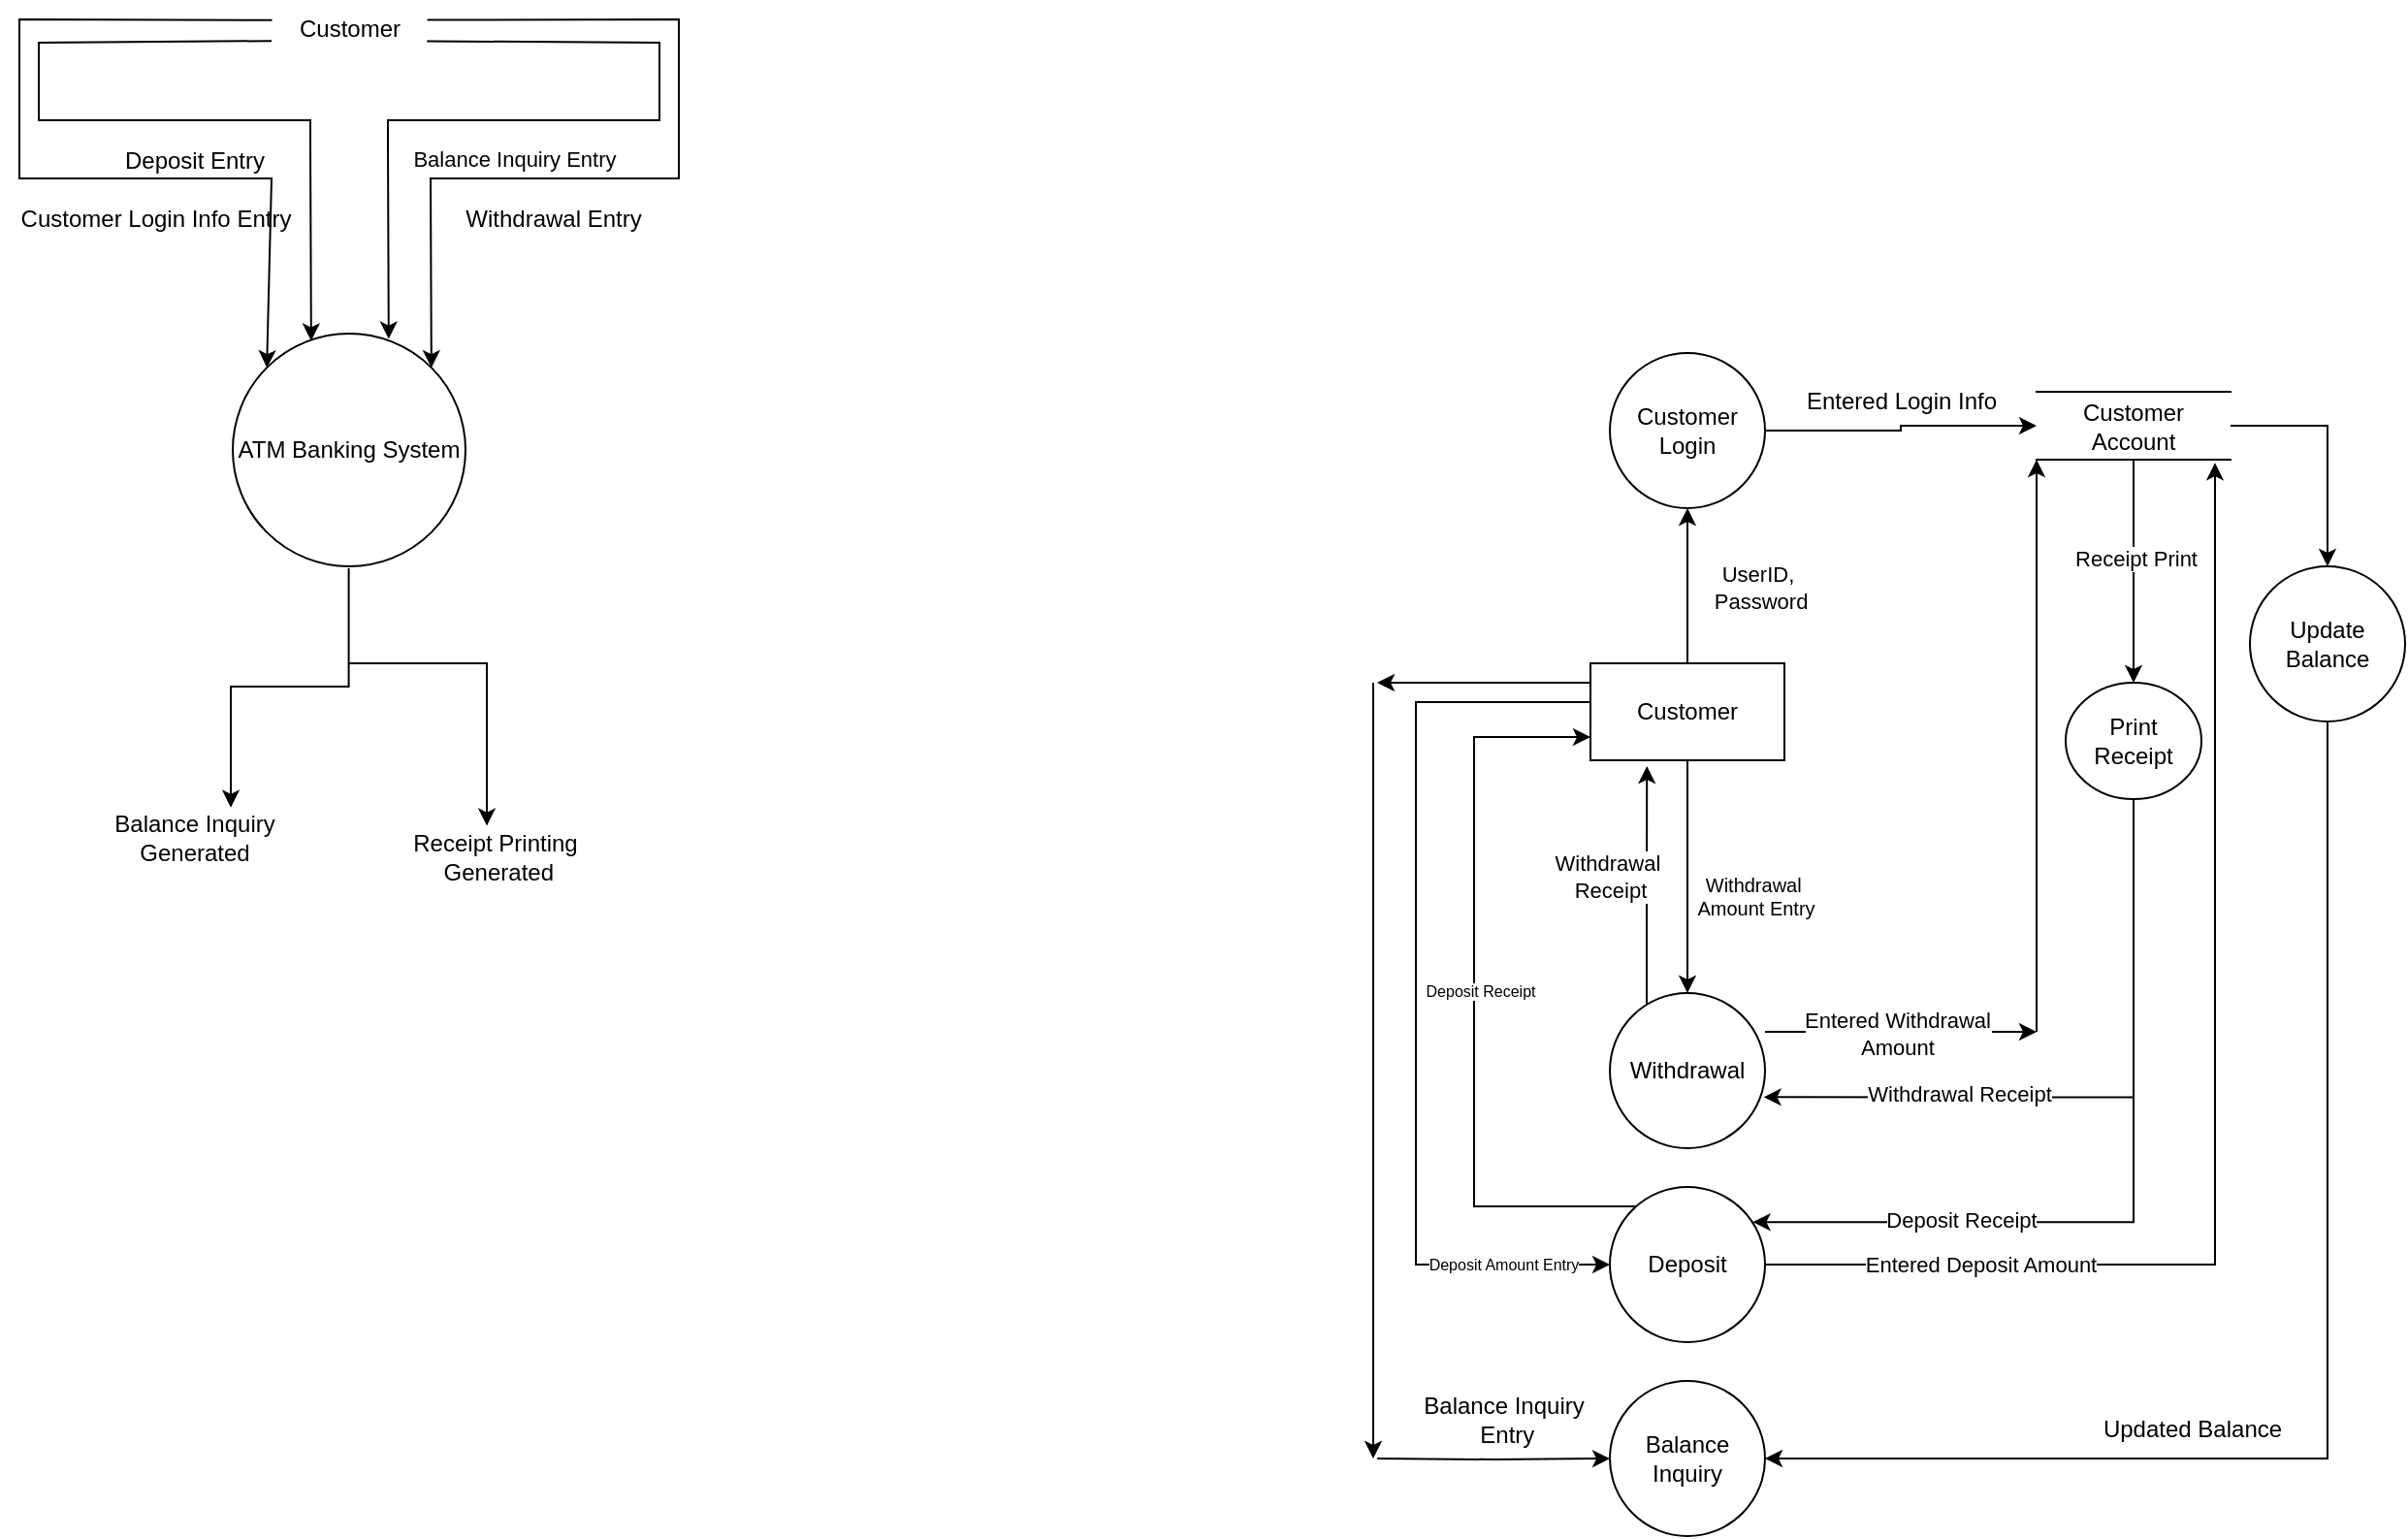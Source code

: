 <mxfile version="28.2.3">
  <diagram name="Page-1" id="qvTr1vF118DOHinBbYNL">
    <mxGraphModel dx="820" dy="485" grid="1" gridSize="10" guides="1" tooltips="1" connect="1" arrows="1" fold="1" page="1" pageScale="1" pageWidth="850" pageHeight="1100" math="0" shadow="0">
      <root>
        <mxCell id="0" />
        <mxCell id="1" parent="0" />
        <mxCell id="keLqlVbvUYa2Wpqa0oZm-11" style="edgeStyle=orthogonalEdgeStyle;rounded=0;orthogonalLoop=1;jettySize=auto;html=1;entryX=0.459;entryY=0.01;entryDx=0;entryDy=0;entryPerimeter=0;" edge="1" parent="1">
          <mxGeometry relative="1" as="geometry">
            <mxPoint x="531.65" y="493.8" as="targetPoint" />
            <mxPoint x="460" y="410" as="sourcePoint" />
            <Array as="points">
              <mxPoint x="531" y="410" />
              <mxPoint x="531" y="494" />
            </Array>
          </mxGeometry>
        </mxCell>
        <mxCell id="fmIVvGYkrV_x8N7QvULs-1" value="ATM Banking System" style="shape=ellipse;html=1;dashed=0;whiteSpace=wrap;aspect=fixed;perimeter=ellipsePerimeter;" parent="1" vertex="1">
          <mxGeometry x="400" y="240" width="120" height="120" as="geometry" />
        </mxCell>
        <mxCell id="keLqlVbvUYa2Wpqa0oZm-3" value="" style="endArrow=classic;html=1;rounded=0;entryX=0;entryY=0;entryDx=0;entryDy=0;exitX=0.003;exitY=0.345;exitDx=0;exitDy=0;exitPerimeter=0;" edge="1" parent="1" source="keLqlVbvUYa2Wpqa0oZm-21" target="fmIVvGYkrV_x8N7QvULs-1">
          <mxGeometry width="50" height="50" relative="1" as="geometry">
            <mxPoint x="420" y="79" as="sourcePoint" />
            <mxPoint x="400" y="170" as="targetPoint" />
            <Array as="points">
              <mxPoint x="290" y="78" />
              <mxPoint x="290" y="160" />
              <mxPoint x="420" y="160" />
            </Array>
          </mxGeometry>
        </mxCell>
        <mxCell id="keLqlVbvUYa2Wpqa0oZm-4" value="Customer Login Info Entry" style="text;html=1;align=center;verticalAlign=middle;resizable=0;points=[];autosize=1;strokeColor=none;fillColor=none;" vertex="1" parent="1">
          <mxGeometry x="280" y="166" width="160" height="30" as="geometry" />
        </mxCell>
        <mxCell id="keLqlVbvUYa2Wpqa0oZm-5" value="" style="endArrow=classic;html=1;rounded=0;entryX=1;entryY=0;entryDx=0;entryDy=0;exitX=1.004;exitY=0.342;exitDx=0;exitDy=0;exitPerimeter=0;" edge="1" parent="1" source="keLqlVbvUYa2Wpqa0oZm-21" target="fmIVvGYkrV_x8N7QvULs-1">
          <mxGeometry width="50" height="50" relative="1" as="geometry">
            <mxPoint x="510.4" y="78.25" as="sourcePoint" />
            <mxPoint x="500" y="250" as="targetPoint" />
            <Array as="points">
              <mxPoint x="630" y="78" />
              <mxPoint x="630" y="160" />
              <mxPoint x="570" y="160" />
              <mxPoint x="502" y="160" />
            </Array>
          </mxGeometry>
        </mxCell>
        <mxCell id="keLqlVbvUYa2Wpqa0oZm-6" value="Withdrawal Entry" style="text;html=1;align=center;verticalAlign=middle;resizable=0;points=[];autosize=1;strokeColor=none;fillColor=none;" vertex="1" parent="1">
          <mxGeometry x="510" y="166" width="110" height="30" as="geometry" />
        </mxCell>
        <mxCell id="keLqlVbvUYa2Wpqa0oZm-7" value="" style="endArrow=classic;html=1;rounded=0;entryX=0.337;entryY=0.031;entryDx=0;entryDy=0;entryPerimeter=0;exitX=0;exitY=0.703;exitDx=0;exitDy=0;exitPerimeter=0;" edge="1" parent="1" source="keLqlVbvUYa2Wpqa0oZm-21" target="fmIVvGYkrV_x8N7QvULs-1">
          <mxGeometry width="50" height="50" relative="1" as="geometry">
            <mxPoint x="409.5" y="89.1" as="sourcePoint" />
            <mxPoint x="440" y="220" as="targetPoint" />
            <Array as="points">
              <mxPoint x="300" y="90" />
              <mxPoint x="300" y="130" />
              <mxPoint x="440" y="130" />
              <mxPoint x="440" y="142" />
            </Array>
          </mxGeometry>
        </mxCell>
        <mxCell id="keLqlVbvUYa2Wpqa0oZm-8" value="" style="endArrow=classic;html=1;rounded=0;entryX=0.67;entryY=0.023;entryDx=0;entryDy=0;entryPerimeter=0;exitX=1.002;exitY=0.707;exitDx=0;exitDy=0;exitPerimeter=0;" edge="1" parent="1" source="keLqlVbvUYa2Wpqa0oZm-21" target="fmIVvGYkrV_x8N7QvULs-1">
          <mxGeometry width="50" height="50" relative="1" as="geometry">
            <mxPoint x="510.3" y="88.85" as="sourcePoint" />
            <mxPoint x="480" y="240" as="targetPoint" />
            <Array as="points">
              <mxPoint x="620" y="90" />
              <mxPoint x="620" y="130" />
              <mxPoint x="480" y="130" />
              <mxPoint x="480" y="142" />
            </Array>
          </mxGeometry>
        </mxCell>
        <mxCell id="keLqlVbvUYa2Wpqa0oZm-9" value="Balance Inquiry Entry" style="edgeLabel;html=1;align=center;verticalAlign=middle;resizable=0;points=[];" vertex="1" connectable="0" parent="keLqlVbvUYa2Wpqa0oZm-8">
          <mxGeometry x="-0.522" y="-2" relative="1" as="geometry">
            <mxPoint x="-54" y="58" as="offset" />
          </mxGeometry>
        </mxCell>
        <mxCell id="keLqlVbvUYa2Wpqa0oZm-10" value="Deposit Entry" style="text;html=1;align=center;verticalAlign=middle;resizable=0;points=[];autosize=1;strokeColor=none;fillColor=none;" vertex="1" parent="1">
          <mxGeometry x="330" y="136" width="100" height="30" as="geometry" />
        </mxCell>
        <mxCell id="keLqlVbvUYa2Wpqa0oZm-12" value="Receipt Printing&lt;div&gt;&amp;nbsp;Generated&lt;/div&gt;" style="text;html=1;align=center;verticalAlign=middle;resizable=0;points=[];autosize=1;strokeColor=none;fillColor=none;" vertex="1" parent="1">
          <mxGeometry x="480" y="490" width="110" height="40" as="geometry" />
        </mxCell>
        <mxCell id="keLqlVbvUYa2Wpqa0oZm-13" style="edgeStyle=orthogonalEdgeStyle;rounded=0;orthogonalLoop=1;jettySize=auto;html=1;exitX=0.34;exitY=0.975;exitDx=0;exitDy=0;exitPerimeter=0;entryX=0.5;entryY=0.009;entryDx=0;entryDy=0;entryPerimeter=0;" edge="1" parent="1">
          <mxGeometry relative="1" as="geometry">
            <mxPoint x="399" y="484.36" as="targetPoint" />
            <mxPoint x="459.8" y="361" as="sourcePoint" />
            <Array as="points">
              <mxPoint x="460" y="422" />
              <mxPoint x="399" y="422" />
            </Array>
          </mxGeometry>
        </mxCell>
        <mxCell id="keLqlVbvUYa2Wpqa0oZm-16" value="Balance Inquiry&lt;div&gt;Generated&lt;/div&gt;" style="text;html=1;align=center;verticalAlign=middle;resizable=0;points=[];autosize=1;strokeColor=none;fillColor=none;" vertex="1" parent="1">
          <mxGeometry x="325" y="480" width="110" height="40" as="geometry" />
        </mxCell>
        <mxCell id="keLqlVbvUYa2Wpqa0oZm-23" value="" style="edgeStyle=orthogonalEdgeStyle;rounded=0;orthogonalLoop=1;jettySize=auto;html=1;" edge="1" parent="1" source="keLqlVbvUYa2Wpqa0oZm-19" target="keLqlVbvUYa2Wpqa0oZm-22">
          <mxGeometry relative="1" as="geometry" />
        </mxCell>
        <mxCell id="keLqlVbvUYa2Wpqa0oZm-24" value="UserID,&lt;div&gt;&amp;nbsp;Password&lt;/div&gt;" style="edgeLabel;html=1;align=center;verticalAlign=middle;resizable=0;points=[];" vertex="1" connectable="0" parent="keLqlVbvUYa2Wpqa0oZm-23">
          <mxGeometry x="0.016" y="-3" relative="1" as="geometry">
            <mxPoint x="33" y="1" as="offset" />
          </mxGeometry>
        </mxCell>
        <mxCell id="keLqlVbvUYa2Wpqa0oZm-37" value="" style="edgeStyle=orthogonalEdgeStyle;rounded=0;orthogonalLoop=1;jettySize=auto;html=1;" edge="1" parent="1" source="keLqlVbvUYa2Wpqa0oZm-19" target="keLqlVbvUYa2Wpqa0oZm-26">
          <mxGeometry relative="1" as="geometry" />
        </mxCell>
        <mxCell id="keLqlVbvUYa2Wpqa0oZm-46" style="edgeStyle=orthogonalEdgeStyle;rounded=0;orthogonalLoop=1;jettySize=auto;html=1;" edge="1" parent="1">
          <mxGeometry relative="1" as="geometry">
            <mxPoint x="990" y="420" as="targetPoint" />
            <mxPoint x="1100" y="420" as="sourcePoint" />
          </mxGeometry>
        </mxCell>
        <mxCell id="keLqlVbvUYa2Wpqa0oZm-57" style="edgeStyle=orthogonalEdgeStyle;rounded=0;orthogonalLoop=1;jettySize=auto;html=1;entryX=0;entryY=0.5;entryDx=0;entryDy=0;exitX=0;exitY=0.75;exitDx=0;exitDy=0;" edge="1" parent="1" source="keLqlVbvUYa2Wpqa0oZm-19" target="keLqlVbvUYa2Wpqa0oZm-29">
          <mxGeometry relative="1" as="geometry">
            <Array as="points">
              <mxPoint x="1100" y="430" />
              <mxPoint x="1010" y="430" />
              <mxPoint x="1010" y="720" />
            </Array>
          </mxGeometry>
        </mxCell>
        <mxCell id="keLqlVbvUYa2Wpqa0oZm-75" value="Deposit Amount Entry" style="edgeLabel;html=1;align=center;verticalAlign=middle;resizable=0;points=[];fontSize=8;" vertex="1" connectable="0" parent="keLqlVbvUYa2Wpqa0oZm-57">
          <mxGeometry x="0.806" y="-1" relative="1" as="geometry">
            <mxPoint x="-7" y="-1" as="offset" />
          </mxGeometry>
        </mxCell>
        <mxCell id="keLqlVbvUYa2Wpqa0oZm-19" value="Customer" style="html=1;dashed=0;whiteSpace=wrap;" vertex="1" parent="1">
          <mxGeometry x="1100" y="410" width="100" height="50" as="geometry" />
        </mxCell>
        <mxCell id="keLqlVbvUYa2Wpqa0oZm-21" value="Customer" style="text;html=1;align=center;verticalAlign=middle;resizable=0;points=[];autosize=1;strokeColor=none;fillColor=none;" vertex="1" parent="1">
          <mxGeometry x="420" y="68" width="80" height="30" as="geometry" />
        </mxCell>
        <mxCell id="keLqlVbvUYa2Wpqa0oZm-33" style="edgeStyle=orthogonalEdgeStyle;rounded=0;orthogonalLoop=1;jettySize=auto;html=1;endArrow=classic;endFill=1;startArrow=none;startFill=0;" edge="1" parent="1" source="keLqlVbvUYa2Wpqa0oZm-22" target="keLqlVbvUYa2Wpqa0oZm-32">
          <mxGeometry relative="1" as="geometry" />
        </mxCell>
        <mxCell id="keLqlVbvUYa2Wpqa0oZm-22" value="Customer Login" style="ellipse;whiteSpace=wrap;html=1;dashed=0;" vertex="1" parent="1">
          <mxGeometry x="1110" y="250" width="80" height="80" as="geometry" />
        </mxCell>
        <mxCell id="keLqlVbvUYa2Wpqa0oZm-25" value="Balance Inquiry" style="ellipse;whiteSpace=wrap;html=1;dashed=0;" vertex="1" parent="1">
          <mxGeometry x="1110" y="780" width="80" height="80" as="geometry" />
        </mxCell>
        <mxCell id="keLqlVbvUYa2Wpqa0oZm-41" style="edgeStyle=orthogonalEdgeStyle;rounded=0;orthogonalLoop=1;jettySize=auto;html=1;" edge="1" parent="1">
          <mxGeometry relative="1" as="geometry">
            <mxPoint x="1330" y="600" as="targetPoint" />
            <mxPoint x="1190" y="600.0" as="sourcePoint" />
            <Array as="points">
              <mxPoint x="1330" y="600" />
            </Array>
          </mxGeometry>
        </mxCell>
        <mxCell id="keLqlVbvUYa2Wpqa0oZm-82" value="Entered Withdrawal&lt;div&gt;Amount&lt;/div&gt;" style="edgeLabel;html=1;align=center;verticalAlign=middle;resizable=0;points=[];" vertex="1" connectable="0" parent="keLqlVbvUYa2Wpqa0oZm-41">
          <mxGeometry x="-0.03" y="-1" relative="1" as="geometry">
            <mxPoint as="offset" />
          </mxGeometry>
        </mxCell>
        <mxCell id="keLqlVbvUYa2Wpqa0oZm-26" value="Withdrawal" style="ellipse;whiteSpace=wrap;html=1;dashed=0;" vertex="1" parent="1">
          <mxGeometry x="1110" y="580" width="80" height="80" as="geometry" />
        </mxCell>
        <mxCell id="keLqlVbvUYa2Wpqa0oZm-29" value="Deposit" style="ellipse;whiteSpace=wrap;html=1;dashed=0;" vertex="1" parent="1">
          <mxGeometry x="1110" y="680" width="80" height="80" as="geometry" />
        </mxCell>
        <mxCell id="keLqlVbvUYa2Wpqa0oZm-44" style="edgeStyle=orthogonalEdgeStyle;rounded=0;orthogonalLoop=1;jettySize=auto;html=1;endArrow=none;endFill=0;startArrow=classic;startFill=1;exitX=0;exitY=1;exitDx=0;exitDy=0;" edge="1" parent="1" source="keLqlVbvUYa2Wpqa0oZm-32">
          <mxGeometry relative="1" as="geometry">
            <mxPoint x="1330" y="600" as="targetPoint" />
            <mxPoint x="1344.13" y="305" as="sourcePoint" />
            <Array as="points">
              <mxPoint x="1330" y="600" />
            </Array>
          </mxGeometry>
        </mxCell>
        <mxCell id="keLqlVbvUYa2Wpqa0oZm-51" style="edgeStyle=orthogonalEdgeStyle;rounded=0;orthogonalLoop=1;jettySize=auto;html=1;entryX=1;entryY=0.5;entryDx=0;entryDy=0;exitX=0.5;exitY=1;exitDx=0;exitDy=0;" edge="1" parent="1" source="keLqlVbvUYa2Wpqa0oZm-55">
          <mxGeometry relative="1" as="geometry">
            <mxPoint x="1480" y="630.364" as="sourcePoint" />
            <mxPoint x="1190" y="820" as="targetPoint" />
            <Array as="points">
              <mxPoint x="1480" y="820" />
            </Array>
          </mxGeometry>
        </mxCell>
        <mxCell id="keLqlVbvUYa2Wpqa0oZm-56" style="edgeStyle=orthogonalEdgeStyle;rounded=0;orthogonalLoop=1;jettySize=auto;html=1;entryX=0.5;entryY=0;entryDx=0;entryDy=0;" edge="1" parent="1" source="keLqlVbvUYa2Wpqa0oZm-32" target="keLqlVbvUYa2Wpqa0oZm-55">
          <mxGeometry relative="1" as="geometry">
            <mxPoint x="1530" y="290" as="targetPoint" />
          </mxGeometry>
        </mxCell>
        <mxCell id="keLqlVbvUYa2Wpqa0oZm-65" value="" style="edgeStyle=orthogonalEdgeStyle;rounded=0;orthogonalLoop=1;jettySize=auto;html=1;" edge="1" parent="1" source="keLqlVbvUYa2Wpqa0oZm-32" target="keLqlVbvUYa2Wpqa0oZm-64">
          <mxGeometry relative="1" as="geometry" />
        </mxCell>
        <mxCell id="keLqlVbvUYa2Wpqa0oZm-83" value="Receipt Print" style="edgeLabel;html=1;align=center;verticalAlign=middle;resizable=0;points=[];" vertex="1" connectable="0" parent="keLqlVbvUYa2Wpqa0oZm-65">
          <mxGeometry x="-0.11" y="1" relative="1" as="geometry">
            <mxPoint as="offset" />
          </mxGeometry>
        </mxCell>
        <mxCell id="keLqlVbvUYa2Wpqa0oZm-32" value="Customer Account" style="html=1;dashed=0;whiteSpace=wrap;shape=partialRectangle;right=0;left=0;" vertex="1" parent="1">
          <mxGeometry x="1330" y="270" width="100" height="35" as="geometry" />
        </mxCell>
        <mxCell id="keLqlVbvUYa2Wpqa0oZm-35" value="Entered Login Info" style="text;html=1;align=center;verticalAlign=middle;resizable=0;points=[];autosize=1;strokeColor=none;fillColor=none;" vertex="1" parent="1">
          <mxGeometry x="1200" y="260" width="120" height="30" as="geometry" />
        </mxCell>
        <mxCell id="keLqlVbvUYa2Wpqa0oZm-38" value="Withdrawal&amp;nbsp;&lt;div&gt;Amount Entry&lt;/div&gt;" style="text;html=1;align=center;verticalAlign=middle;resizable=0;points=[];autosize=1;strokeColor=none;fillColor=none;fontSize=10;" vertex="1" parent="1">
          <mxGeometry x="1145" y="510" width="80" height="40" as="geometry" />
        </mxCell>
        <mxCell id="keLqlVbvUYa2Wpqa0oZm-48" style="edgeStyle=orthogonalEdgeStyle;rounded=0;orthogonalLoop=1;jettySize=auto;html=1;" edge="1" parent="1">
          <mxGeometry relative="1" as="geometry">
            <mxPoint x="988" y="820" as="targetPoint" />
            <mxPoint x="988" y="420" as="sourcePoint" />
          </mxGeometry>
        </mxCell>
        <mxCell id="keLqlVbvUYa2Wpqa0oZm-49" style="edgeStyle=orthogonalEdgeStyle;rounded=0;orthogonalLoop=1;jettySize=auto;html=1;entryX=0;entryY=0.5;entryDx=0;entryDy=0;" edge="1" parent="1" target="keLqlVbvUYa2Wpqa0oZm-25">
          <mxGeometry relative="1" as="geometry">
            <mxPoint x="1110.0" y="819.5" as="targetPoint" />
            <mxPoint x="990" y="820" as="sourcePoint" />
            <Array as="points" />
          </mxGeometry>
        </mxCell>
        <mxCell id="keLqlVbvUYa2Wpqa0oZm-52" value="Updated Balance" style="text;html=1;align=center;verticalAlign=middle;resizable=0;points=[];autosize=1;strokeColor=none;fillColor=none;" vertex="1" parent="1">
          <mxGeometry x="1350" y="790" width="120" height="30" as="geometry" />
        </mxCell>
        <mxCell id="keLqlVbvUYa2Wpqa0oZm-53" value="Balance Inquiry&lt;div&gt;&amp;nbsp;&lt;span style=&quot;background-color: transparent; color: light-dark(rgb(0, 0, 0), rgb(255, 255, 255));&quot;&gt;Entry&lt;/span&gt;&lt;/div&gt;" style="text;html=1;align=center;verticalAlign=middle;resizable=0;points=[];autosize=1;strokeColor=none;fillColor=none;" vertex="1" parent="1">
          <mxGeometry x="1000" y="780" width="110" height="40" as="geometry" />
        </mxCell>
        <mxCell id="keLqlVbvUYa2Wpqa0oZm-55" value="Update Balance" style="ellipse;whiteSpace=wrap;html=1;dashed=0;" vertex="1" parent="1">
          <mxGeometry x="1440" y="360" width="80" height="80" as="geometry" />
        </mxCell>
        <mxCell id="keLqlVbvUYa2Wpqa0oZm-60" style="edgeStyle=orthogonalEdgeStyle;rounded=0;orthogonalLoop=1;jettySize=auto;html=1;entryX=0.923;entryY=1.045;entryDx=0;entryDy=0;entryPerimeter=0;" edge="1" parent="1" source="keLqlVbvUYa2Wpqa0oZm-29" target="keLqlVbvUYa2Wpqa0oZm-32">
          <mxGeometry relative="1" as="geometry">
            <mxPoint x="1410" y="380" as="targetPoint" />
            <Array as="points">
              <mxPoint x="1422" y="720" />
              <mxPoint x="1422" y="306" />
            </Array>
          </mxGeometry>
        </mxCell>
        <mxCell id="keLqlVbvUYa2Wpqa0oZm-76" value="Entered Deposit Amount" style="edgeLabel;html=1;align=center;verticalAlign=middle;resizable=0;points=[];" vertex="1" connectable="0" parent="keLqlVbvUYa2Wpqa0oZm-60">
          <mxGeometry x="-0.602" y="1" relative="1" as="geometry">
            <mxPoint x="-18" y="1" as="offset" />
          </mxGeometry>
        </mxCell>
        <mxCell id="keLqlVbvUYa2Wpqa0oZm-64" value="Print Receipt" style="ellipse;whiteSpace=wrap;html=1;dashed=0;" vertex="1" parent="1">
          <mxGeometry x="1345" y="420" width="70" height="60" as="geometry" />
        </mxCell>
        <mxCell id="keLqlVbvUYa2Wpqa0oZm-66" style="edgeStyle=orthogonalEdgeStyle;rounded=0;orthogonalLoop=1;jettySize=auto;html=1;entryX=0.991;entryY=0.671;entryDx=0;entryDy=0;entryPerimeter=0;" edge="1" parent="1" source="keLqlVbvUYa2Wpqa0oZm-64" target="keLqlVbvUYa2Wpqa0oZm-26">
          <mxGeometry relative="1" as="geometry">
            <Array as="points">
              <mxPoint x="1380" y="634" />
            </Array>
          </mxGeometry>
        </mxCell>
        <mxCell id="keLqlVbvUYa2Wpqa0oZm-81" value="Withdrawal Receipt" style="edgeLabel;html=1;align=center;verticalAlign=middle;resizable=0;points=[];" vertex="1" connectable="0" parent="keLqlVbvUYa2Wpqa0oZm-66">
          <mxGeometry x="0.292" y="-2" relative="1" as="geometry">
            <mxPoint x="-21" as="offset" />
          </mxGeometry>
        </mxCell>
        <mxCell id="keLqlVbvUYa2Wpqa0oZm-67" style="edgeStyle=orthogonalEdgeStyle;rounded=0;orthogonalLoop=1;jettySize=auto;html=1;entryX=0.922;entryY=0.226;entryDx=0;entryDy=0;entryPerimeter=0;" edge="1" parent="1" target="keLqlVbvUYa2Wpqa0oZm-29">
          <mxGeometry relative="1" as="geometry">
            <mxPoint x="1380" y="630" as="sourcePoint" />
            <mxPoint x="1189" y="669" as="targetPoint" />
            <Array as="points">
              <mxPoint x="1380" y="630" />
              <mxPoint x="1380" y="698" />
            </Array>
          </mxGeometry>
        </mxCell>
        <mxCell id="keLqlVbvUYa2Wpqa0oZm-78" value="Deposit Receipt" style="edgeLabel;html=1;align=center;verticalAlign=middle;resizable=0;points=[];" vertex="1" connectable="0" parent="keLqlVbvUYa2Wpqa0oZm-67">
          <mxGeometry x="0.188" y="-3" relative="1" as="geometry">
            <mxPoint y="2" as="offset" />
          </mxGeometry>
        </mxCell>
        <mxCell id="keLqlVbvUYa2Wpqa0oZm-72" style="edgeStyle=orthogonalEdgeStyle;rounded=0;orthogonalLoop=1;jettySize=auto;html=1;entryX=0;entryY=0.75;entryDx=0;entryDy=0;" edge="1" parent="1" source="keLqlVbvUYa2Wpqa0oZm-29" target="keLqlVbvUYa2Wpqa0oZm-19">
          <mxGeometry relative="1" as="geometry">
            <mxPoint x="1070" y="470" as="targetPoint" />
            <Array as="points">
              <mxPoint x="1040" y="690" />
              <mxPoint x="1040" y="448" />
              <mxPoint x="1100" y="448" />
            </Array>
          </mxGeometry>
        </mxCell>
        <mxCell id="keLqlVbvUYa2Wpqa0oZm-74" value="Deposit Receipt" style="edgeLabel;html=1;align=center;verticalAlign=middle;resizable=0;points=[];fontSize=8;" vertex="1" connectable="0" parent="keLqlVbvUYa2Wpqa0oZm-72">
          <mxGeometry x="0.009" y="-3" relative="1" as="geometry">
            <mxPoint as="offset" />
          </mxGeometry>
        </mxCell>
        <mxCell id="keLqlVbvUYa2Wpqa0oZm-73" style="edgeStyle=orthogonalEdgeStyle;rounded=0;orthogonalLoop=1;jettySize=auto;html=1;entryX=0.291;entryY=1.06;entryDx=0;entryDy=0;entryPerimeter=0;" edge="1" parent="1" source="keLqlVbvUYa2Wpqa0oZm-26" target="keLqlVbvUYa2Wpqa0oZm-19">
          <mxGeometry relative="1" as="geometry">
            <Array as="points">
              <mxPoint x="1129" y="550" />
              <mxPoint x="1129" y="550" />
            </Array>
          </mxGeometry>
        </mxCell>
        <mxCell id="keLqlVbvUYa2Wpqa0oZm-84" value="Withdrawal&amp;nbsp;&lt;div&gt;Receipt&lt;/div&gt;" style="edgeLabel;html=1;align=center;verticalAlign=middle;resizable=0;points=[];" vertex="1" connectable="0" parent="keLqlVbvUYa2Wpqa0oZm-73">
          <mxGeometry x="0.119" y="2" relative="1" as="geometry">
            <mxPoint x="-17" y="3" as="offset" />
          </mxGeometry>
        </mxCell>
      </root>
    </mxGraphModel>
  </diagram>
</mxfile>
